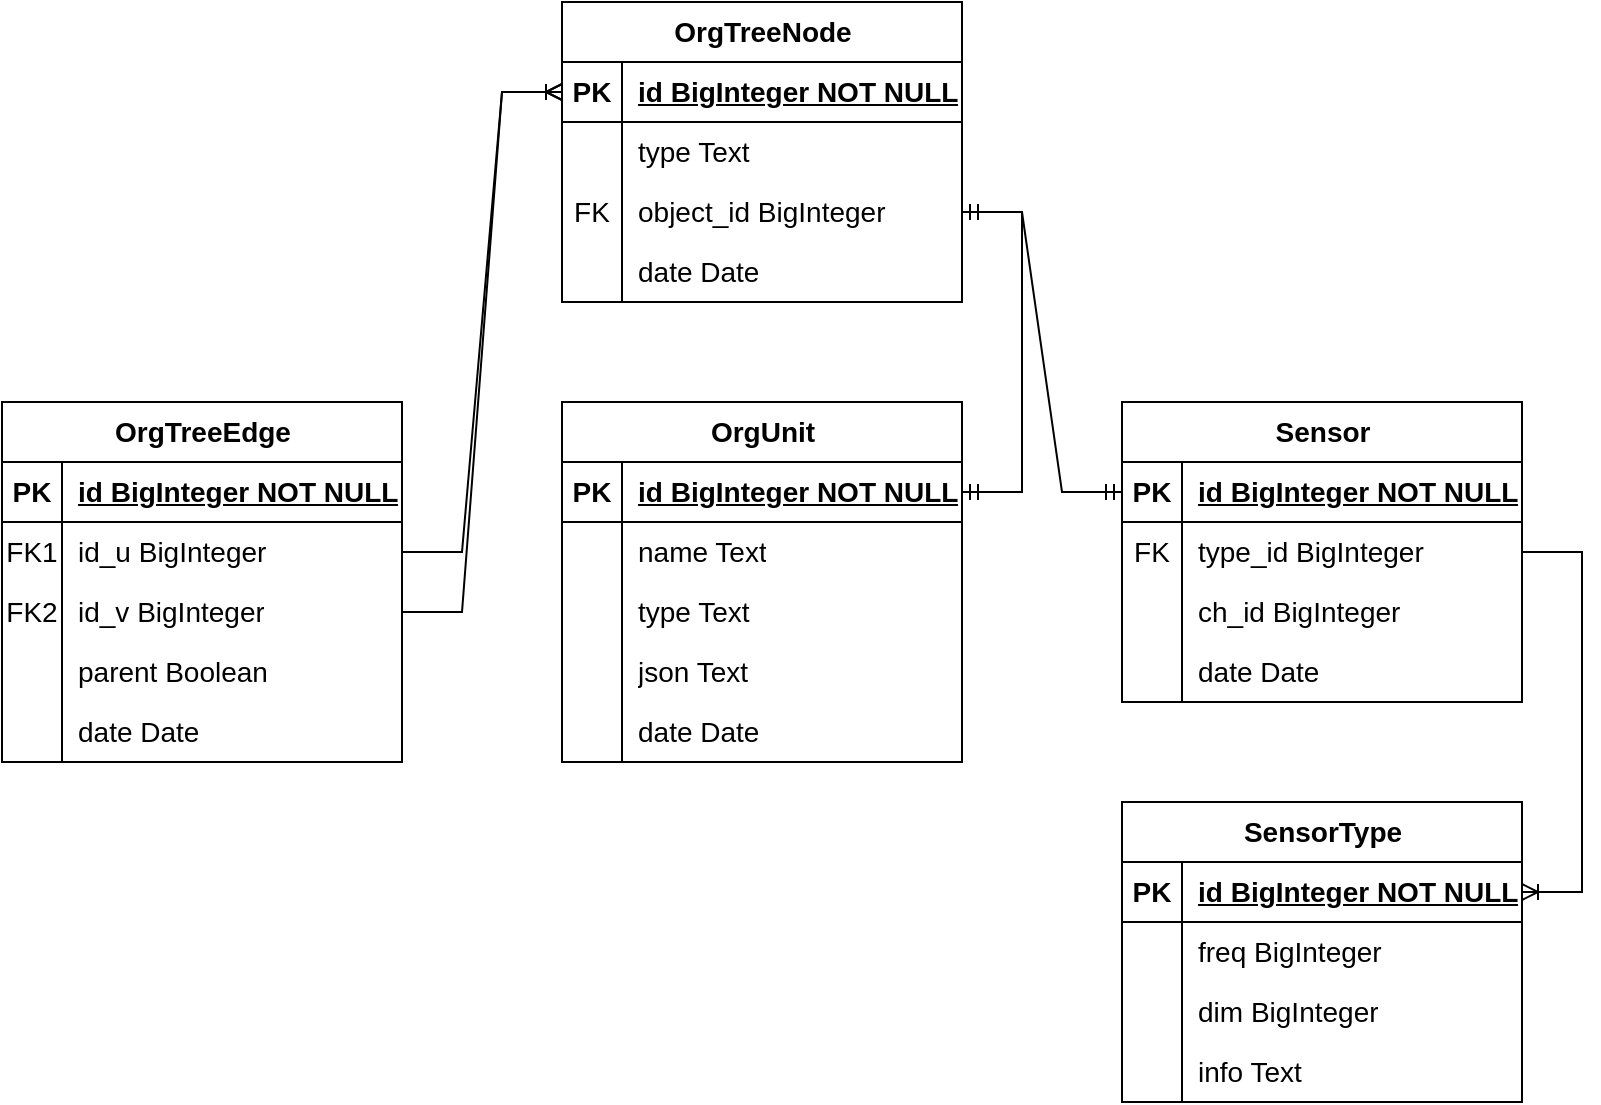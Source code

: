 <mxfile version="21.2.4" type="device">
  <diagram id="R2lEEEUBdFMjLlhIrx00" name="Page-1">
    <mxGraphModel dx="1175" dy="605" grid="1" gridSize="10" guides="1" tooltips="1" connect="1" arrows="1" fold="1" page="1" pageScale="1" pageWidth="850" pageHeight="1100" math="0" shadow="0" extFonts="Permanent Marker^https://fonts.googleapis.com/css?family=Permanent+Marker">
      <root>
        <mxCell id="0" />
        <mxCell id="1" parent="0" />
        <mxCell id="SQMFe1Lz6wBKDLI870VG-17" value="OrgTreeEdge" style="shape=table;startSize=30;container=1;collapsible=1;childLayout=tableLayout;fixedRows=1;rowLines=0;fontStyle=1;align=center;resizeLast=1;html=1;fontSize=14;fontFamily=Helvetica;" parent="1" vertex="1">
          <mxGeometry x="40" y="280" width="200" height="180" as="geometry" />
        </mxCell>
        <mxCell id="SQMFe1Lz6wBKDLI870VG-18" value="" style="shape=tableRow;horizontal=0;startSize=0;swimlaneHead=0;swimlaneBody=0;fillColor=none;collapsible=0;dropTarget=0;points=[[0,0.5],[1,0.5]];portConstraint=eastwest;top=0;left=0;right=0;bottom=1;fontSize=14;fontFamily=Helvetica;" parent="SQMFe1Lz6wBKDLI870VG-17" vertex="1">
          <mxGeometry y="30" width="200" height="30" as="geometry" />
        </mxCell>
        <mxCell id="SQMFe1Lz6wBKDLI870VG-19" value="PK" style="shape=partialRectangle;connectable=0;fillColor=none;top=0;left=0;bottom=0;right=0;fontStyle=1;overflow=hidden;whiteSpace=wrap;html=1;fontSize=14;fontFamily=Helvetica;" parent="SQMFe1Lz6wBKDLI870VG-18" vertex="1">
          <mxGeometry width="30" height="30" as="geometry">
            <mxRectangle width="30" height="30" as="alternateBounds" />
          </mxGeometry>
        </mxCell>
        <mxCell id="SQMFe1Lz6wBKDLI870VG-20" value="id BigInteger NOT NULL" style="shape=partialRectangle;connectable=0;fillColor=none;top=0;left=0;bottom=0;right=0;align=left;spacingLeft=6;fontStyle=5;overflow=hidden;whiteSpace=wrap;html=1;fontSize=14;fontFamily=Helvetica;" parent="SQMFe1Lz6wBKDLI870VG-18" vertex="1">
          <mxGeometry x="30" width="170" height="30" as="geometry">
            <mxRectangle width="170" height="30" as="alternateBounds" />
          </mxGeometry>
        </mxCell>
        <mxCell id="SQMFe1Lz6wBKDLI870VG-21" value="" style="shape=tableRow;horizontal=0;startSize=0;swimlaneHead=0;swimlaneBody=0;fillColor=none;collapsible=0;dropTarget=0;points=[[0,0.5],[1,0.5]];portConstraint=eastwest;top=0;left=0;right=0;bottom=0;fontSize=14;fontFamily=Helvetica;" parent="SQMFe1Lz6wBKDLI870VG-17" vertex="1">
          <mxGeometry y="60" width="200" height="30" as="geometry" />
        </mxCell>
        <mxCell id="SQMFe1Lz6wBKDLI870VG-22" value="FK1" style="shape=partialRectangle;connectable=0;fillColor=none;top=0;left=0;bottom=0;right=0;editable=1;overflow=hidden;whiteSpace=wrap;html=1;fontSize=14;fontFamily=Helvetica;" parent="SQMFe1Lz6wBKDLI870VG-21" vertex="1">
          <mxGeometry width="30" height="30" as="geometry">
            <mxRectangle width="30" height="30" as="alternateBounds" />
          </mxGeometry>
        </mxCell>
        <mxCell id="SQMFe1Lz6wBKDLI870VG-23" value="id_u BigInteger" style="shape=partialRectangle;connectable=0;fillColor=none;top=0;left=0;bottom=0;right=0;align=left;spacingLeft=6;overflow=hidden;whiteSpace=wrap;html=1;fontSize=14;fontFamily=Helvetica;" parent="SQMFe1Lz6wBKDLI870VG-21" vertex="1">
          <mxGeometry x="30" width="170" height="30" as="geometry">
            <mxRectangle width="170" height="30" as="alternateBounds" />
          </mxGeometry>
        </mxCell>
        <mxCell id="SQMFe1Lz6wBKDLI870VG-24" value="" style="shape=tableRow;horizontal=0;startSize=0;swimlaneHead=0;swimlaneBody=0;fillColor=none;collapsible=0;dropTarget=0;points=[[0,0.5],[1,0.5]];portConstraint=eastwest;top=0;left=0;right=0;bottom=0;fontSize=14;fontFamily=Helvetica;" parent="SQMFe1Lz6wBKDLI870VG-17" vertex="1">
          <mxGeometry y="90" width="200" height="30" as="geometry" />
        </mxCell>
        <mxCell id="SQMFe1Lz6wBKDLI870VG-25" value="FK2" style="shape=partialRectangle;connectable=0;fillColor=none;top=0;left=0;bottom=0;right=0;editable=1;overflow=hidden;whiteSpace=wrap;html=1;fontSize=14;fontFamily=Helvetica;" parent="SQMFe1Lz6wBKDLI870VG-24" vertex="1">
          <mxGeometry width="30" height="30" as="geometry">
            <mxRectangle width="30" height="30" as="alternateBounds" />
          </mxGeometry>
        </mxCell>
        <mxCell id="SQMFe1Lz6wBKDLI870VG-26" value="id_v BigInteger" style="shape=partialRectangle;connectable=0;fillColor=none;top=0;left=0;bottom=0;right=0;align=left;spacingLeft=6;overflow=hidden;whiteSpace=wrap;html=1;fontSize=14;fontFamily=Helvetica;" parent="SQMFe1Lz6wBKDLI870VG-24" vertex="1">
          <mxGeometry x="30" width="170" height="30" as="geometry">
            <mxRectangle width="170" height="30" as="alternateBounds" />
          </mxGeometry>
        </mxCell>
        <mxCell id="SQMFe1Lz6wBKDLI870VG-27" value="" style="shape=tableRow;horizontal=0;startSize=0;swimlaneHead=0;swimlaneBody=0;fillColor=none;collapsible=0;dropTarget=0;points=[[0,0.5],[1,0.5]];portConstraint=eastwest;top=0;left=0;right=0;bottom=0;fontSize=14;fontFamily=Helvetica;" parent="SQMFe1Lz6wBKDLI870VG-17" vertex="1">
          <mxGeometry y="120" width="200" height="30" as="geometry" />
        </mxCell>
        <mxCell id="SQMFe1Lz6wBKDLI870VG-28" value="" style="shape=partialRectangle;connectable=0;fillColor=none;top=0;left=0;bottom=0;right=0;editable=1;overflow=hidden;whiteSpace=wrap;html=1;fontSize=14;fontFamily=Helvetica;" parent="SQMFe1Lz6wBKDLI870VG-27" vertex="1">
          <mxGeometry width="30" height="30" as="geometry">
            <mxRectangle width="30" height="30" as="alternateBounds" />
          </mxGeometry>
        </mxCell>
        <mxCell id="SQMFe1Lz6wBKDLI870VG-29" value="parent Boolean" style="shape=partialRectangle;connectable=0;fillColor=none;top=0;left=0;bottom=0;right=0;align=left;spacingLeft=6;overflow=hidden;whiteSpace=wrap;html=1;fontSize=14;fontFamily=Helvetica;" parent="SQMFe1Lz6wBKDLI870VG-27" vertex="1">
          <mxGeometry x="30" width="170" height="30" as="geometry">
            <mxRectangle width="170" height="30" as="alternateBounds" />
          </mxGeometry>
        </mxCell>
        <mxCell id="SQMFe1Lz6wBKDLI870VG-43" value="" style="shape=tableRow;horizontal=0;startSize=0;swimlaneHead=0;swimlaneBody=0;fillColor=none;collapsible=0;dropTarget=0;points=[[0,0.5],[1,0.5]];portConstraint=eastwest;top=0;left=0;right=0;bottom=0;fontSize=14;fontFamily=Helvetica;" parent="SQMFe1Lz6wBKDLI870VG-17" vertex="1">
          <mxGeometry y="150" width="200" height="30" as="geometry" />
        </mxCell>
        <mxCell id="SQMFe1Lz6wBKDLI870VG-44" value="" style="shape=partialRectangle;connectable=0;fillColor=none;top=0;left=0;bottom=0;right=0;editable=1;overflow=hidden;whiteSpace=wrap;html=1;fontSize=14;fontFamily=Helvetica;" parent="SQMFe1Lz6wBKDLI870VG-43" vertex="1">
          <mxGeometry width="30" height="30" as="geometry">
            <mxRectangle width="30" height="30" as="alternateBounds" />
          </mxGeometry>
        </mxCell>
        <mxCell id="SQMFe1Lz6wBKDLI870VG-45" value="date Date" style="shape=partialRectangle;connectable=0;fillColor=none;top=0;left=0;bottom=0;right=0;align=left;spacingLeft=6;overflow=hidden;whiteSpace=wrap;html=1;fontSize=14;fontFamily=Helvetica;" parent="SQMFe1Lz6wBKDLI870VG-43" vertex="1">
          <mxGeometry x="30" width="170" height="30" as="geometry">
            <mxRectangle width="170" height="30" as="alternateBounds" />
          </mxGeometry>
        </mxCell>
        <mxCell id="SQMFe1Lz6wBKDLI870VG-46" value="OrgTreeNode" style="shape=table;startSize=30;container=1;collapsible=1;childLayout=tableLayout;fixedRows=1;rowLines=0;fontStyle=1;align=center;resizeLast=1;html=1;fontSize=14;fontFamily=Helvetica;" parent="1" vertex="1">
          <mxGeometry x="320" y="80" width="200" height="150" as="geometry" />
        </mxCell>
        <mxCell id="SQMFe1Lz6wBKDLI870VG-47" value="" style="shape=tableRow;horizontal=0;startSize=0;swimlaneHead=0;swimlaneBody=0;fillColor=none;collapsible=0;dropTarget=0;points=[[0,0.5],[1,0.5]];portConstraint=eastwest;top=0;left=0;right=0;bottom=1;fontSize=14;fontFamily=Helvetica;" parent="SQMFe1Lz6wBKDLI870VG-46" vertex="1">
          <mxGeometry y="30" width="200" height="30" as="geometry" />
        </mxCell>
        <mxCell id="SQMFe1Lz6wBKDLI870VG-48" value="PK" style="shape=partialRectangle;connectable=0;fillColor=none;top=0;left=0;bottom=0;right=0;fontStyle=1;overflow=hidden;whiteSpace=wrap;html=1;fontSize=14;fontFamily=Helvetica;" parent="SQMFe1Lz6wBKDLI870VG-47" vertex="1">
          <mxGeometry width="30" height="30" as="geometry">
            <mxRectangle width="30" height="30" as="alternateBounds" />
          </mxGeometry>
        </mxCell>
        <mxCell id="SQMFe1Lz6wBKDLI870VG-49" value="id BigInteger NOT NULL" style="shape=partialRectangle;connectable=0;fillColor=none;top=0;left=0;bottom=0;right=0;align=left;spacingLeft=6;fontStyle=5;overflow=hidden;whiteSpace=wrap;html=1;fontSize=14;fontFamily=Helvetica;" parent="SQMFe1Lz6wBKDLI870VG-47" vertex="1">
          <mxGeometry x="30" width="170" height="30" as="geometry">
            <mxRectangle width="170" height="30" as="alternateBounds" />
          </mxGeometry>
        </mxCell>
        <mxCell id="SQMFe1Lz6wBKDLI870VG-50" value="" style="shape=tableRow;horizontal=0;startSize=0;swimlaneHead=0;swimlaneBody=0;fillColor=none;collapsible=0;dropTarget=0;points=[[0,0.5],[1,0.5]];portConstraint=eastwest;top=0;left=0;right=0;bottom=0;fontSize=14;fontFamily=Helvetica;" parent="SQMFe1Lz6wBKDLI870VG-46" vertex="1">
          <mxGeometry y="60" width="200" height="30" as="geometry" />
        </mxCell>
        <mxCell id="SQMFe1Lz6wBKDLI870VG-51" value="" style="shape=partialRectangle;connectable=0;fillColor=none;top=0;left=0;bottom=0;right=0;editable=1;overflow=hidden;whiteSpace=wrap;html=1;fontSize=14;fontFamily=Helvetica;" parent="SQMFe1Lz6wBKDLI870VG-50" vertex="1">
          <mxGeometry width="30" height="30" as="geometry">
            <mxRectangle width="30" height="30" as="alternateBounds" />
          </mxGeometry>
        </mxCell>
        <mxCell id="SQMFe1Lz6wBKDLI870VG-52" value="type Text" style="shape=partialRectangle;connectable=0;fillColor=none;top=0;left=0;bottom=0;right=0;align=left;spacingLeft=6;overflow=hidden;whiteSpace=wrap;html=1;fontSize=14;fontFamily=Helvetica;" parent="SQMFe1Lz6wBKDLI870VG-50" vertex="1">
          <mxGeometry x="30" width="170" height="30" as="geometry">
            <mxRectangle width="170" height="30" as="alternateBounds" />
          </mxGeometry>
        </mxCell>
        <mxCell id="SQMFe1Lz6wBKDLI870VG-53" value="" style="shape=tableRow;horizontal=0;startSize=0;swimlaneHead=0;swimlaneBody=0;fillColor=none;collapsible=0;dropTarget=0;points=[[0,0.5],[1,0.5]];portConstraint=eastwest;top=0;left=0;right=0;bottom=0;fontSize=14;fontFamily=Helvetica;" parent="SQMFe1Lz6wBKDLI870VG-46" vertex="1">
          <mxGeometry y="90" width="200" height="30" as="geometry" />
        </mxCell>
        <mxCell id="SQMFe1Lz6wBKDLI870VG-54" value="FK" style="shape=partialRectangle;connectable=0;fillColor=none;top=0;left=0;bottom=0;right=0;editable=1;overflow=hidden;whiteSpace=wrap;html=1;fontSize=14;fontFamily=Helvetica;" parent="SQMFe1Lz6wBKDLI870VG-53" vertex="1">
          <mxGeometry width="30" height="30" as="geometry">
            <mxRectangle width="30" height="30" as="alternateBounds" />
          </mxGeometry>
        </mxCell>
        <mxCell id="SQMFe1Lz6wBKDLI870VG-55" value="object_id&amp;nbsp;BigInteger" style="shape=partialRectangle;connectable=0;fillColor=none;top=0;left=0;bottom=0;right=0;align=left;spacingLeft=6;overflow=hidden;whiteSpace=wrap;html=1;fontSize=14;fontFamily=Helvetica;" parent="SQMFe1Lz6wBKDLI870VG-53" vertex="1">
          <mxGeometry x="30" width="170" height="30" as="geometry">
            <mxRectangle width="170" height="30" as="alternateBounds" />
          </mxGeometry>
        </mxCell>
        <mxCell id="SQMFe1Lz6wBKDLI870VG-56" value="" style="shape=tableRow;horizontal=0;startSize=0;swimlaneHead=0;swimlaneBody=0;fillColor=none;collapsible=0;dropTarget=0;points=[[0,0.5],[1,0.5]];portConstraint=eastwest;top=0;left=0;right=0;bottom=0;fontSize=14;fontFamily=Helvetica;" parent="SQMFe1Lz6wBKDLI870VG-46" vertex="1">
          <mxGeometry y="120" width="200" height="30" as="geometry" />
        </mxCell>
        <mxCell id="SQMFe1Lz6wBKDLI870VG-57" value="" style="shape=partialRectangle;connectable=0;fillColor=none;top=0;left=0;bottom=0;right=0;editable=1;overflow=hidden;whiteSpace=wrap;html=1;fontSize=14;fontFamily=Helvetica;" parent="SQMFe1Lz6wBKDLI870VG-56" vertex="1">
          <mxGeometry width="30" height="30" as="geometry">
            <mxRectangle width="30" height="30" as="alternateBounds" />
          </mxGeometry>
        </mxCell>
        <mxCell id="SQMFe1Lz6wBKDLI870VG-58" value="date Date" style="shape=partialRectangle;connectable=0;fillColor=none;top=0;left=0;bottom=0;right=0;align=left;spacingLeft=6;overflow=hidden;whiteSpace=wrap;html=1;fontSize=14;fontFamily=Helvetica;" parent="SQMFe1Lz6wBKDLI870VG-56" vertex="1">
          <mxGeometry x="30" width="170" height="30" as="geometry">
            <mxRectangle width="170" height="30" as="alternateBounds" />
          </mxGeometry>
        </mxCell>
        <mxCell id="SQMFe1Lz6wBKDLI870VG-60" value="" style="edgeStyle=entityRelationEdgeStyle;fontSize=14;html=1;endArrow=ERoneToMany;rounded=0;fontFamily=Helvetica;" parent="1" source="SQMFe1Lz6wBKDLI870VG-21" target="SQMFe1Lz6wBKDLI870VG-47" edge="1">
          <mxGeometry width="100" height="100" relative="1" as="geometry">
            <mxPoint x="250" y="440" as="sourcePoint" />
            <mxPoint x="350" y="340" as="targetPoint" />
          </mxGeometry>
        </mxCell>
        <mxCell id="SQMFe1Lz6wBKDLI870VG-61" value="" style="edgeStyle=entityRelationEdgeStyle;fontSize=14;html=1;endArrow=ERoneToMany;rounded=0;fontFamily=Helvetica;" parent="1" source="SQMFe1Lz6wBKDLI870VG-24" target="SQMFe1Lz6wBKDLI870VG-47" edge="1">
          <mxGeometry width="100" height="100" relative="1" as="geometry">
            <mxPoint x="370" y="300" as="sourcePoint" />
            <mxPoint x="470" y="200" as="targetPoint" />
          </mxGeometry>
        </mxCell>
        <mxCell id="SQMFe1Lz6wBKDLI870VG-62" value="OrgUnit" style="shape=table;startSize=30;container=1;collapsible=1;childLayout=tableLayout;fixedRows=1;rowLines=0;fontStyle=1;align=center;resizeLast=1;html=1;fontSize=14;fontFamily=Helvetica;" parent="1" vertex="1">
          <mxGeometry x="320" y="280" width="200" height="180" as="geometry" />
        </mxCell>
        <mxCell id="SQMFe1Lz6wBKDLI870VG-63" value="" style="shape=tableRow;horizontal=0;startSize=0;swimlaneHead=0;swimlaneBody=0;fillColor=none;collapsible=0;dropTarget=0;points=[[0,0.5],[1,0.5]];portConstraint=eastwest;top=0;left=0;right=0;bottom=1;fontSize=14;fontFamily=Helvetica;" parent="SQMFe1Lz6wBKDLI870VG-62" vertex="1">
          <mxGeometry y="30" width="200" height="30" as="geometry" />
        </mxCell>
        <mxCell id="SQMFe1Lz6wBKDLI870VG-64" value="PK" style="shape=partialRectangle;connectable=0;fillColor=none;top=0;left=0;bottom=0;right=0;fontStyle=1;overflow=hidden;whiteSpace=wrap;html=1;fontSize=14;fontFamily=Helvetica;" parent="SQMFe1Lz6wBKDLI870VG-63" vertex="1">
          <mxGeometry width="30" height="30" as="geometry">
            <mxRectangle width="30" height="30" as="alternateBounds" />
          </mxGeometry>
        </mxCell>
        <mxCell id="SQMFe1Lz6wBKDLI870VG-65" value="id BigInteger NOT NULL" style="shape=partialRectangle;connectable=0;fillColor=none;top=0;left=0;bottom=0;right=0;align=left;spacingLeft=6;fontStyle=5;overflow=hidden;whiteSpace=wrap;html=1;fontSize=14;fontFamily=Helvetica;" parent="SQMFe1Lz6wBKDLI870VG-63" vertex="1">
          <mxGeometry x="30" width="170" height="30" as="geometry">
            <mxRectangle width="170" height="30" as="alternateBounds" />
          </mxGeometry>
        </mxCell>
        <mxCell id="SQMFe1Lz6wBKDLI870VG-66" value="" style="shape=tableRow;horizontal=0;startSize=0;swimlaneHead=0;swimlaneBody=0;fillColor=none;collapsible=0;dropTarget=0;points=[[0,0.5],[1,0.5]];portConstraint=eastwest;top=0;left=0;right=0;bottom=0;fontSize=14;fontFamily=Helvetica;" parent="SQMFe1Lz6wBKDLI870VG-62" vertex="1">
          <mxGeometry y="60" width="200" height="30" as="geometry" />
        </mxCell>
        <mxCell id="SQMFe1Lz6wBKDLI870VG-67" value="" style="shape=partialRectangle;connectable=0;fillColor=none;top=0;left=0;bottom=0;right=0;editable=1;overflow=hidden;whiteSpace=wrap;html=1;fontSize=14;fontFamily=Helvetica;" parent="SQMFe1Lz6wBKDLI870VG-66" vertex="1">
          <mxGeometry width="30" height="30" as="geometry">
            <mxRectangle width="30" height="30" as="alternateBounds" />
          </mxGeometry>
        </mxCell>
        <mxCell id="SQMFe1Lz6wBKDLI870VG-68" value="name Text" style="shape=partialRectangle;connectable=0;fillColor=none;top=0;left=0;bottom=0;right=0;align=left;spacingLeft=6;overflow=hidden;whiteSpace=wrap;html=1;fontSize=14;fontFamily=Helvetica;" parent="SQMFe1Lz6wBKDLI870VG-66" vertex="1">
          <mxGeometry x="30" width="170" height="30" as="geometry">
            <mxRectangle width="170" height="30" as="alternateBounds" />
          </mxGeometry>
        </mxCell>
        <mxCell id="SQMFe1Lz6wBKDLI870VG-69" value="" style="shape=tableRow;horizontal=0;startSize=0;swimlaneHead=0;swimlaneBody=0;fillColor=none;collapsible=0;dropTarget=0;points=[[0,0.5],[1,0.5]];portConstraint=eastwest;top=0;left=0;right=0;bottom=0;fontSize=14;fontFamily=Helvetica;" parent="SQMFe1Lz6wBKDLI870VG-62" vertex="1">
          <mxGeometry y="90" width="200" height="30" as="geometry" />
        </mxCell>
        <mxCell id="SQMFe1Lz6wBKDLI870VG-70" value="" style="shape=partialRectangle;connectable=0;fillColor=none;top=0;left=0;bottom=0;right=0;editable=1;overflow=hidden;whiteSpace=wrap;html=1;fontSize=14;fontFamily=Helvetica;" parent="SQMFe1Lz6wBKDLI870VG-69" vertex="1">
          <mxGeometry width="30" height="30" as="geometry">
            <mxRectangle width="30" height="30" as="alternateBounds" />
          </mxGeometry>
        </mxCell>
        <mxCell id="SQMFe1Lz6wBKDLI870VG-71" value="type Text" style="shape=partialRectangle;connectable=0;fillColor=none;top=0;left=0;bottom=0;right=0;align=left;spacingLeft=6;overflow=hidden;whiteSpace=wrap;html=1;fontSize=14;fontFamily=Helvetica;" parent="SQMFe1Lz6wBKDLI870VG-69" vertex="1">
          <mxGeometry x="30" width="170" height="30" as="geometry">
            <mxRectangle width="170" height="30" as="alternateBounds" />
          </mxGeometry>
        </mxCell>
        <mxCell id="SQMFe1Lz6wBKDLI870VG-72" value="" style="shape=tableRow;horizontal=0;startSize=0;swimlaneHead=0;swimlaneBody=0;fillColor=none;collapsible=0;dropTarget=0;points=[[0,0.5],[1,0.5]];portConstraint=eastwest;top=0;left=0;right=0;bottom=0;fontSize=14;fontFamily=Helvetica;" parent="SQMFe1Lz6wBKDLI870VG-62" vertex="1">
          <mxGeometry y="120" width="200" height="30" as="geometry" />
        </mxCell>
        <mxCell id="SQMFe1Lz6wBKDLI870VG-73" value="" style="shape=partialRectangle;connectable=0;fillColor=none;top=0;left=0;bottom=0;right=0;editable=1;overflow=hidden;whiteSpace=wrap;html=1;fontSize=14;fontFamily=Helvetica;" parent="SQMFe1Lz6wBKDLI870VG-72" vertex="1">
          <mxGeometry width="30" height="30" as="geometry">
            <mxRectangle width="30" height="30" as="alternateBounds" />
          </mxGeometry>
        </mxCell>
        <mxCell id="SQMFe1Lz6wBKDLI870VG-74" value="json Text" style="shape=partialRectangle;connectable=0;fillColor=none;top=0;left=0;bottom=0;right=0;align=left;spacingLeft=6;overflow=hidden;whiteSpace=wrap;html=1;fontSize=14;fontFamily=Helvetica;" parent="SQMFe1Lz6wBKDLI870VG-72" vertex="1">
          <mxGeometry x="30" width="170" height="30" as="geometry">
            <mxRectangle width="170" height="30" as="alternateBounds" />
          </mxGeometry>
        </mxCell>
        <mxCell id="SQMFe1Lz6wBKDLI870VG-77" value="" style="shape=tableRow;horizontal=0;startSize=0;swimlaneHead=0;swimlaneBody=0;fillColor=none;collapsible=0;dropTarget=0;points=[[0,0.5],[1,0.5]];portConstraint=eastwest;top=0;left=0;right=0;bottom=0;fontSize=14;fontFamily=Helvetica;" parent="SQMFe1Lz6wBKDLI870VG-62" vertex="1">
          <mxGeometry y="150" width="200" height="30" as="geometry" />
        </mxCell>
        <mxCell id="SQMFe1Lz6wBKDLI870VG-78" value="" style="shape=partialRectangle;connectable=0;fillColor=none;top=0;left=0;bottom=0;right=0;editable=1;overflow=hidden;whiteSpace=wrap;html=1;fontSize=14;fontFamily=Helvetica;" parent="SQMFe1Lz6wBKDLI870VG-77" vertex="1">
          <mxGeometry width="30" height="30" as="geometry">
            <mxRectangle width="30" height="30" as="alternateBounds" />
          </mxGeometry>
        </mxCell>
        <mxCell id="SQMFe1Lz6wBKDLI870VG-79" value="date Date" style="shape=partialRectangle;connectable=0;fillColor=none;top=0;left=0;bottom=0;right=0;align=left;spacingLeft=6;overflow=hidden;whiteSpace=wrap;html=1;fontSize=14;fontFamily=Helvetica;" parent="SQMFe1Lz6wBKDLI870VG-77" vertex="1">
          <mxGeometry x="30" width="170" height="30" as="geometry">
            <mxRectangle width="170" height="30" as="alternateBounds" />
          </mxGeometry>
        </mxCell>
        <mxCell id="SQMFe1Lz6wBKDLI870VG-76" value="" style="edgeStyle=entityRelationEdgeStyle;fontSize=14;html=1;endArrow=ERmandOne;startArrow=ERmandOne;rounded=0;fontFamily=Helvetica;" parent="1" source="SQMFe1Lz6wBKDLI870VG-63" target="SQMFe1Lz6wBKDLI870VG-53" edge="1">
          <mxGeometry width="100" height="100" relative="1" as="geometry">
            <mxPoint x="370" y="300" as="sourcePoint" />
            <mxPoint x="470" y="200" as="targetPoint" />
          </mxGeometry>
        </mxCell>
        <mxCell id="SQMFe1Lz6wBKDLI870VG-80" value="Sensor" style="shape=table;startSize=30;container=1;collapsible=1;childLayout=tableLayout;fixedRows=1;rowLines=0;fontStyle=1;align=center;resizeLast=1;html=1;fontSize=14;fontFamily=Helvetica;" parent="1" vertex="1">
          <mxGeometry x="600" y="280" width="200" height="150" as="geometry" />
        </mxCell>
        <mxCell id="SQMFe1Lz6wBKDLI870VG-81" value="" style="shape=tableRow;horizontal=0;startSize=0;swimlaneHead=0;swimlaneBody=0;fillColor=none;collapsible=0;dropTarget=0;points=[[0,0.5],[1,0.5]];portConstraint=eastwest;top=0;left=0;right=0;bottom=1;fontSize=14;fontFamily=Helvetica;" parent="SQMFe1Lz6wBKDLI870VG-80" vertex="1">
          <mxGeometry y="30" width="200" height="30" as="geometry" />
        </mxCell>
        <mxCell id="SQMFe1Lz6wBKDLI870VG-82" value="PK" style="shape=partialRectangle;connectable=0;fillColor=none;top=0;left=0;bottom=0;right=0;fontStyle=1;overflow=hidden;whiteSpace=wrap;html=1;fontSize=14;fontFamily=Helvetica;" parent="SQMFe1Lz6wBKDLI870VG-81" vertex="1">
          <mxGeometry width="30" height="30" as="geometry">
            <mxRectangle width="30" height="30" as="alternateBounds" />
          </mxGeometry>
        </mxCell>
        <mxCell id="SQMFe1Lz6wBKDLI870VG-83" value="id BigInteger NOT NULL" style="shape=partialRectangle;connectable=0;fillColor=none;top=0;left=0;bottom=0;right=0;align=left;spacingLeft=6;fontStyle=5;overflow=hidden;whiteSpace=wrap;html=1;fontSize=14;fontFamily=Helvetica;" parent="SQMFe1Lz6wBKDLI870VG-81" vertex="1">
          <mxGeometry x="30" width="170" height="30" as="geometry">
            <mxRectangle width="170" height="30" as="alternateBounds" />
          </mxGeometry>
        </mxCell>
        <mxCell id="SQMFe1Lz6wBKDLI870VG-84" value="" style="shape=tableRow;horizontal=0;startSize=0;swimlaneHead=0;swimlaneBody=0;fillColor=none;collapsible=0;dropTarget=0;points=[[0,0.5],[1,0.5]];portConstraint=eastwest;top=0;left=0;right=0;bottom=0;fontSize=14;fontFamily=Helvetica;" parent="SQMFe1Lz6wBKDLI870VG-80" vertex="1">
          <mxGeometry y="60" width="200" height="30" as="geometry" />
        </mxCell>
        <mxCell id="SQMFe1Lz6wBKDLI870VG-85" value="FK" style="shape=partialRectangle;connectable=0;fillColor=none;top=0;left=0;bottom=0;right=0;editable=1;overflow=hidden;whiteSpace=wrap;html=1;fontSize=14;fontFamily=Helvetica;" parent="SQMFe1Lz6wBKDLI870VG-84" vertex="1">
          <mxGeometry width="30" height="30" as="geometry">
            <mxRectangle width="30" height="30" as="alternateBounds" />
          </mxGeometry>
        </mxCell>
        <mxCell id="SQMFe1Lz6wBKDLI870VG-86" value="type_id&amp;nbsp;BigInteger" style="shape=partialRectangle;connectable=0;fillColor=none;top=0;left=0;bottom=0;right=0;align=left;spacingLeft=6;overflow=hidden;whiteSpace=wrap;html=1;fontSize=14;fontFamily=Helvetica;" parent="SQMFe1Lz6wBKDLI870VG-84" vertex="1">
          <mxGeometry x="30" width="170" height="30" as="geometry">
            <mxRectangle width="170" height="30" as="alternateBounds" />
          </mxGeometry>
        </mxCell>
        <mxCell id="SQMFe1Lz6wBKDLI870VG-87" value="" style="shape=tableRow;horizontal=0;startSize=0;swimlaneHead=0;swimlaneBody=0;fillColor=none;collapsible=0;dropTarget=0;points=[[0,0.5],[1,0.5]];portConstraint=eastwest;top=0;left=0;right=0;bottom=0;fontSize=14;fontFamily=Helvetica;" parent="SQMFe1Lz6wBKDLI870VG-80" vertex="1">
          <mxGeometry y="90" width="200" height="30" as="geometry" />
        </mxCell>
        <mxCell id="SQMFe1Lz6wBKDLI870VG-88" value="" style="shape=partialRectangle;connectable=0;fillColor=none;top=0;left=0;bottom=0;right=0;editable=1;overflow=hidden;whiteSpace=wrap;html=1;fontSize=14;fontFamily=Helvetica;" parent="SQMFe1Lz6wBKDLI870VG-87" vertex="1">
          <mxGeometry width="30" height="30" as="geometry">
            <mxRectangle width="30" height="30" as="alternateBounds" />
          </mxGeometry>
        </mxCell>
        <mxCell id="SQMFe1Lz6wBKDLI870VG-89" value="ch_id&amp;nbsp;BigInteger" style="shape=partialRectangle;connectable=0;fillColor=none;top=0;left=0;bottom=0;right=0;align=left;spacingLeft=6;overflow=hidden;whiteSpace=wrap;html=1;fontSize=14;fontFamily=Helvetica;" parent="SQMFe1Lz6wBKDLI870VG-87" vertex="1">
          <mxGeometry x="30" width="170" height="30" as="geometry">
            <mxRectangle width="170" height="30" as="alternateBounds" />
          </mxGeometry>
        </mxCell>
        <mxCell id="SQMFe1Lz6wBKDLI870VG-90" value="" style="shape=tableRow;horizontal=0;startSize=0;swimlaneHead=0;swimlaneBody=0;fillColor=none;collapsible=0;dropTarget=0;points=[[0,0.5],[1,0.5]];portConstraint=eastwest;top=0;left=0;right=0;bottom=0;fontSize=14;fontFamily=Helvetica;" parent="SQMFe1Lz6wBKDLI870VG-80" vertex="1">
          <mxGeometry y="120" width="200" height="30" as="geometry" />
        </mxCell>
        <mxCell id="SQMFe1Lz6wBKDLI870VG-91" value="" style="shape=partialRectangle;connectable=0;fillColor=none;top=0;left=0;bottom=0;right=0;editable=1;overflow=hidden;whiteSpace=wrap;html=1;fontSize=14;fontFamily=Helvetica;" parent="SQMFe1Lz6wBKDLI870VG-90" vertex="1">
          <mxGeometry width="30" height="30" as="geometry">
            <mxRectangle width="30" height="30" as="alternateBounds" />
          </mxGeometry>
        </mxCell>
        <mxCell id="SQMFe1Lz6wBKDLI870VG-92" value="date Date" style="shape=partialRectangle;connectable=0;fillColor=none;top=0;left=0;bottom=0;right=0;align=left;spacingLeft=6;overflow=hidden;whiteSpace=wrap;html=1;fontSize=14;fontFamily=Helvetica;" parent="SQMFe1Lz6wBKDLI870VG-90" vertex="1">
          <mxGeometry x="30" width="170" height="30" as="geometry">
            <mxRectangle width="170" height="30" as="alternateBounds" />
          </mxGeometry>
        </mxCell>
        <mxCell id="SQMFe1Lz6wBKDLI870VG-93" value="" style="edgeStyle=entityRelationEdgeStyle;fontSize=14;html=1;endArrow=ERmandOne;startArrow=ERmandOne;rounded=0;fontFamily=Helvetica;" parent="1" source="SQMFe1Lz6wBKDLI870VG-53" target="SQMFe1Lz6wBKDLI870VG-81" edge="1">
          <mxGeometry width="100" height="100" relative="1" as="geometry">
            <mxPoint x="370" y="300" as="sourcePoint" />
            <mxPoint x="470" y="200" as="targetPoint" />
          </mxGeometry>
        </mxCell>
        <mxCell id="SQMFe1Lz6wBKDLI870VG-94" value="SensorType" style="shape=table;startSize=30;container=1;collapsible=1;childLayout=tableLayout;fixedRows=1;rowLines=0;fontStyle=1;align=center;resizeLast=1;html=1;fontFamily=Helvetica;fontSize=14;" parent="1" vertex="1">
          <mxGeometry x="600" y="480" width="200" height="150" as="geometry" />
        </mxCell>
        <mxCell id="SQMFe1Lz6wBKDLI870VG-95" value="" style="shape=tableRow;horizontal=0;startSize=0;swimlaneHead=0;swimlaneBody=0;fillColor=none;collapsible=0;dropTarget=0;points=[[0,0.5],[1,0.5]];portConstraint=eastwest;top=0;left=0;right=0;bottom=1;fontFamily=Helvetica;fontSize=14;" parent="SQMFe1Lz6wBKDLI870VG-94" vertex="1">
          <mxGeometry y="30" width="200" height="30" as="geometry" />
        </mxCell>
        <mxCell id="SQMFe1Lz6wBKDLI870VG-96" value="PK" style="shape=partialRectangle;connectable=0;fillColor=none;top=0;left=0;bottom=0;right=0;fontStyle=1;overflow=hidden;whiteSpace=wrap;html=1;fontFamily=Helvetica;fontSize=14;" parent="SQMFe1Lz6wBKDLI870VG-95" vertex="1">
          <mxGeometry width="30" height="30" as="geometry">
            <mxRectangle width="30" height="30" as="alternateBounds" />
          </mxGeometry>
        </mxCell>
        <mxCell id="SQMFe1Lz6wBKDLI870VG-97" value="id BigInteger NOT NULL" style="shape=partialRectangle;connectable=0;fillColor=none;top=0;left=0;bottom=0;right=0;align=left;spacingLeft=6;fontStyle=5;overflow=hidden;whiteSpace=wrap;html=1;fontFamily=Helvetica;fontSize=14;" parent="SQMFe1Lz6wBKDLI870VG-95" vertex="1">
          <mxGeometry x="30" width="170" height="30" as="geometry">
            <mxRectangle width="170" height="30" as="alternateBounds" />
          </mxGeometry>
        </mxCell>
        <mxCell id="SQMFe1Lz6wBKDLI870VG-98" value="" style="shape=tableRow;horizontal=0;startSize=0;swimlaneHead=0;swimlaneBody=0;fillColor=none;collapsible=0;dropTarget=0;points=[[0,0.5],[1,0.5]];portConstraint=eastwest;top=0;left=0;right=0;bottom=0;fontFamily=Helvetica;fontSize=14;" parent="SQMFe1Lz6wBKDLI870VG-94" vertex="1">
          <mxGeometry y="60" width="200" height="30" as="geometry" />
        </mxCell>
        <mxCell id="SQMFe1Lz6wBKDLI870VG-99" value="" style="shape=partialRectangle;connectable=0;fillColor=none;top=0;left=0;bottom=0;right=0;editable=1;overflow=hidden;whiteSpace=wrap;html=1;fontFamily=Helvetica;fontSize=14;" parent="SQMFe1Lz6wBKDLI870VG-98" vertex="1">
          <mxGeometry width="30" height="30" as="geometry">
            <mxRectangle width="30" height="30" as="alternateBounds" />
          </mxGeometry>
        </mxCell>
        <mxCell id="SQMFe1Lz6wBKDLI870VG-100" value="freq&amp;nbsp;BigInteger" style="shape=partialRectangle;connectable=0;fillColor=none;top=0;left=0;bottom=0;right=0;align=left;spacingLeft=6;overflow=hidden;whiteSpace=wrap;html=1;fontFamily=Helvetica;fontSize=14;" parent="SQMFe1Lz6wBKDLI870VG-98" vertex="1">
          <mxGeometry x="30" width="170" height="30" as="geometry">
            <mxRectangle width="170" height="30" as="alternateBounds" />
          </mxGeometry>
        </mxCell>
        <mxCell id="SQMFe1Lz6wBKDLI870VG-101" value="" style="shape=tableRow;horizontal=0;startSize=0;swimlaneHead=0;swimlaneBody=0;fillColor=none;collapsible=0;dropTarget=0;points=[[0,0.5],[1,0.5]];portConstraint=eastwest;top=0;left=0;right=0;bottom=0;fontFamily=Helvetica;fontSize=14;" parent="SQMFe1Lz6wBKDLI870VG-94" vertex="1">
          <mxGeometry y="90" width="200" height="30" as="geometry" />
        </mxCell>
        <mxCell id="SQMFe1Lz6wBKDLI870VG-102" value="" style="shape=partialRectangle;connectable=0;fillColor=none;top=0;left=0;bottom=0;right=0;editable=1;overflow=hidden;whiteSpace=wrap;html=1;fontFamily=Helvetica;fontSize=14;" parent="SQMFe1Lz6wBKDLI870VG-101" vertex="1">
          <mxGeometry width="30" height="30" as="geometry">
            <mxRectangle width="30" height="30" as="alternateBounds" />
          </mxGeometry>
        </mxCell>
        <mxCell id="SQMFe1Lz6wBKDLI870VG-103" value="dim&amp;nbsp;BigInteger" style="shape=partialRectangle;connectable=0;fillColor=none;top=0;left=0;bottom=0;right=0;align=left;spacingLeft=6;overflow=hidden;whiteSpace=wrap;html=1;fontFamily=Helvetica;fontSize=14;" parent="SQMFe1Lz6wBKDLI870VG-101" vertex="1">
          <mxGeometry x="30" width="170" height="30" as="geometry">
            <mxRectangle width="170" height="30" as="alternateBounds" />
          </mxGeometry>
        </mxCell>
        <mxCell id="SQMFe1Lz6wBKDLI870VG-104" value="" style="shape=tableRow;horizontal=0;startSize=0;swimlaneHead=0;swimlaneBody=0;fillColor=none;collapsible=0;dropTarget=0;points=[[0,0.5],[1,0.5]];portConstraint=eastwest;top=0;left=0;right=0;bottom=0;fontFamily=Helvetica;fontSize=14;" parent="SQMFe1Lz6wBKDLI870VG-94" vertex="1">
          <mxGeometry y="120" width="200" height="30" as="geometry" />
        </mxCell>
        <mxCell id="SQMFe1Lz6wBKDLI870VG-105" value="" style="shape=partialRectangle;connectable=0;fillColor=none;top=0;left=0;bottom=0;right=0;editable=1;overflow=hidden;whiteSpace=wrap;html=1;fontFamily=Helvetica;fontSize=14;" parent="SQMFe1Lz6wBKDLI870VG-104" vertex="1">
          <mxGeometry width="30" height="30" as="geometry">
            <mxRectangle width="30" height="30" as="alternateBounds" />
          </mxGeometry>
        </mxCell>
        <mxCell id="SQMFe1Lz6wBKDLI870VG-106" value="info Text" style="shape=partialRectangle;connectable=0;fillColor=none;top=0;left=0;bottom=0;right=0;align=left;spacingLeft=6;overflow=hidden;whiteSpace=wrap;html=1;fontFamily=Helvetica;fontSize=14;" parent="SQMFe1Lz6wBKDLI870VG-104" vertex="1">
          <mxGeometry x="30" width="170" height="30" as="geometry">
            <mxRectangle width="170" height="30" as="alternateBounds" />
          </mxGeometry>
        </mxCell>
        <mxCell id="SQMFe1Lz6wBKDLI870VG-107" value="" style="edgeStyle=entityRelationEdgeStyle;fontSize=14;html=1;endArrow=ERoneToMany;rounded=0;fontFamily=Helvetica;" parent="1" source="SQMFe1Lz6wBKDLI870VG-84" target="SQMFe1Lz6wBKDLI870VG-95" edge="1">
          <mxGeometry width="100" height="100" relative="1" as="geometry">
            <mxPoint x="420" y="590" as="sourcePoint" />
            <mxPoint x="520" y="490" as="targetPoint" />
          </mxGeometry>
        </mxCell>
      </root>
    </mxGraphModel>
  </diagram>
</mxfile>
